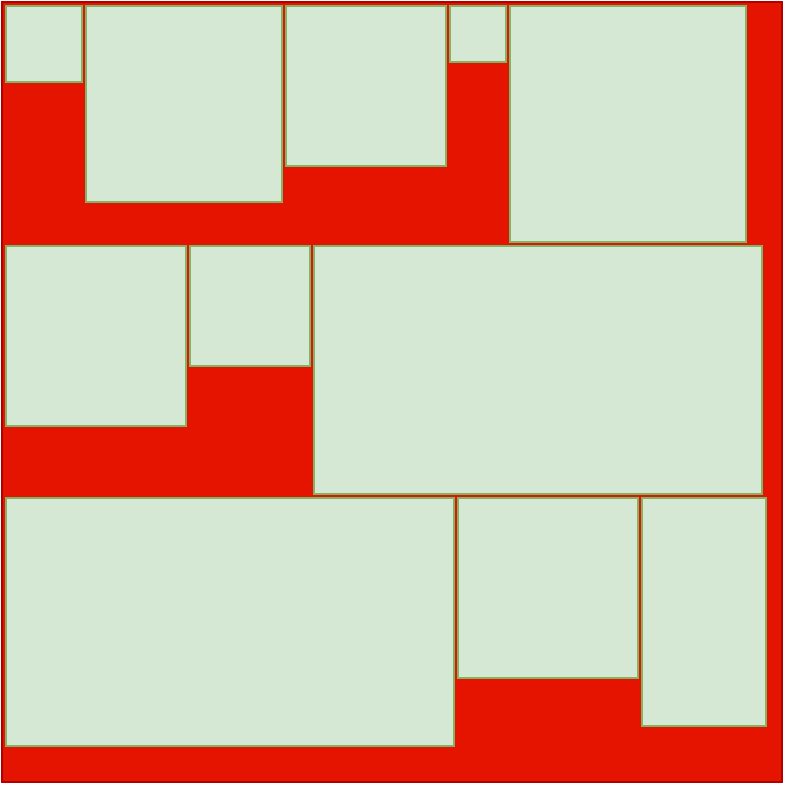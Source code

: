 <mxfile pages="1" version="11.2.4" type="github"><diagram id="-9jTKsBRweCRnOFX4Cgo" name="Page-1"><mxGraphModel dx="891" dy="576" grid="1" gridSize="10" guides="1" tooltips="1" connect="1" arrows="1" fold="1" page="1" pageScale="1" pageWidth="2339" pageHeight="3300" math="0" shadow="0"><root><mxCell id="0"/><mxCell id="1" parent="0"/><mxCell id="6lzdUiG550Rs1Wsq2XSq-1" value="" style="whiteSpace=wrap;html=1;aspect=fixed;fillColor=#e51400;strokeColor=#B20000;fontColor=#ffffff;" vertex="1" parent="1"><mxGeometry x="310" y="180" width="390" height="390" as="geometry"/></mxCell><mxCell id="6lzdUiG550Rs1Wsq2XSq-2" value="" style="whiteSpace=wrap;html=1;aspect=fixed;fillColor=#d5e8d4;strokeColor=#82b366;" vertex="1" parent="1"><mxGeometry x="312" y="182" width="38" height="38" as="geometry"/></mxCell><mxCell id="6lzdUiG550Rs1Wsq2XSq-3" value="" style="whiteSpace=wrap;html=1;aspect=fixed;fillColor=#d5e8d4;strokeColor=#82b366;" vertex="1" parent="1"><mxGeometry x="352" y="182" width="98" height="98" as="geometry"/></mxCell><mxCell id="6lzdUiG550Rs1Wsq2XSq-4" value="" style="whiteSpace=wrap;html=1;aspect=fixed;fillColor=#d5e8d4;strokeColor=#82b366;" vertex="1" parent="1"><mxGeometry x="452" y="182" width="80" height="80" as="geometry"/></mxCell><mxCell id="6lzdUiG550Rs1Wsq2XSq-5" value="" style="whiteSpace=wrap;html=1;aspect=fixed;fillColor=#d5e8d4;strokeColor=#82b366;" vertex="1" parent="1"><mxGeometry x="534" y="182" width="28" height="28" as="geometry"/></mxCell><mxCell id="6lzdUiG550Rs1Wsq2XSq-6" value="" style="whiteSpace=wrap;html=1;aspect=fixed;fillColor=#d5e8d4;strokeColor=#82b366;" vertex="1" parent="1"><mxGeometry x="564" y="182" width="118" height="118" as="geometry"/></mxCell><mxCell id="6lzdUiG550Rs1Wsq2XSq-7" value="" style="whiteSpace=wrap;html=1;aspect=fixed;fillColor=#d5e8d4;strokeColor=#82b366;" vertex="1" parent="1"><mxGeometry x="312" y="302" width="90" height="90" as="geometry"/></mxCell><mxCell id="6lzdUiG550Rs1Wsq2XSq-8" value="" style="whiteSpace=wrap;html=1;aspect=fixed;fillColor=#d5e8d4;strokeColor=#82b366;" vertex="1" parent="1"><mxGeometry x="404" y="302" width="60" height="60" as="geometry"/></mxCell><mxCell id="6lzdUiG550Rs1Wsq2XSq-9" value="" style="whiteSpace=wrap;html=1;fillColor=#d5e8d4;strokeColor=#82b366;" vertex="1" parent="1"><mxGeometry x="466" y="302" width="224" height="124" as="geometry"/></mxCell><mxCell id="6lzdUiG550Rs1Wsq2XSq-10" value="" style="whiteSpace=wrap;html=1;fillColor=#d5e8d4;strokeColor=#82b366;" vertex="1" parent="1"><mxGeometry x="312" y="428" width="224" height="124" as="geometry"/></mxCell><mxCell id="6lzdUiG550Rs1Wsq2XSq-11" value="" style="whiteSpace=wrap;html=1;aspect=fixed;fillColor=#d5e8d4;strokeColor=#82b366;" vertex="1" parent="1"><mxGeometry x="538" y="428" width="90" height="90" as="geometry"/></mxCell><mxCell id="6lzdUiG550Rs1Wsq2XSq-12" value="" style="whiteSpace=wrap;html=1;fillColor=#d5e8d4;strokeColor=#82b366;" vertex="1" parent="1"><mxGeometry x="630" y="428" width="62" height="114" as="geometry"/></mxCell></root></mxGraphModel></diagram></mxfile>